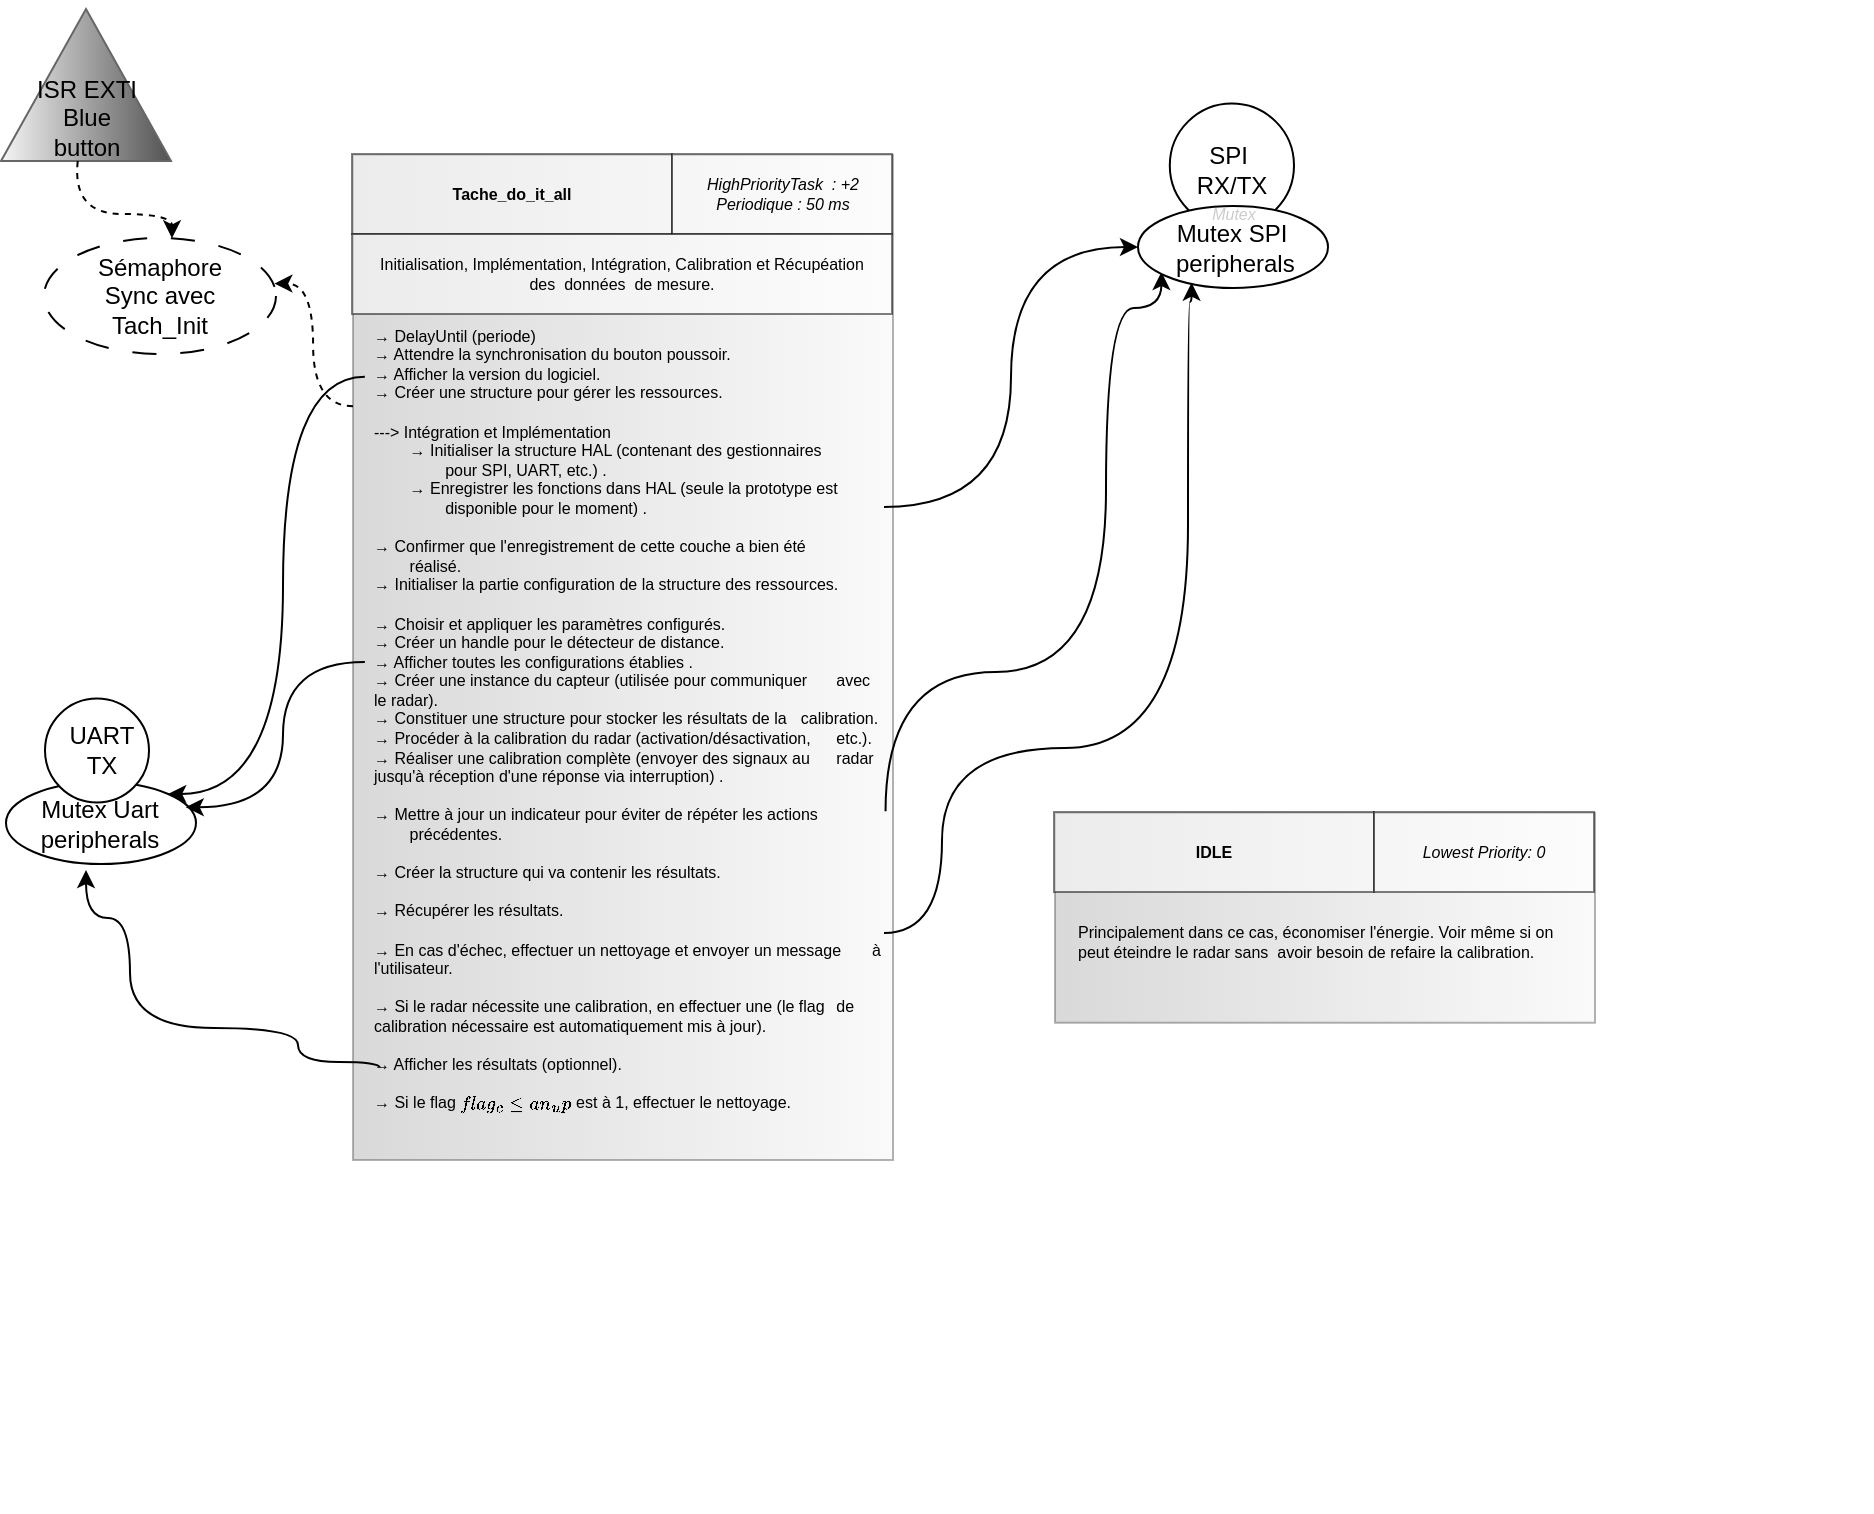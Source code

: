 <mxfile version="24.7.1" type="device">
  <diagram name="Page-1" id="_XaWUZJR-fGK3nn1YfSq">
    <mxGraphModel dx="1016" dy="586" grid="0" gridSize="11" guides="1" tooltips="1" connect="1" arrows="1" fold="1" page="1" pageScale="1" pageWidth="1575" pageHeight="1181" background="none" math="0" shadow="0">
      <root>
        <mxCell id="0" />
        <mxCell id="1" parent="0" />
        <mxCell id="iNIKSlCeTffmkkqBcu6M-24" value="" style="group;align=left;fontSize=8;fontColor=#000000;opacity=50;" parent="1" vertex="1" connectable="0">
          <mxGeometry x="225" y="134" width="807" height="604" as="geometry" />
        </mxCell>
        <mxCell id="iNIKSlCeTffmkkqBcu6M-25" value="" style="rounded=0;whiteSpace=wrap;html=1;rotation=90;fontSize=8;opacity=50;fillColor=#f5f5f5;gradientColor=#b3b3b3;strokeColor=#666666;" parent="iNIKSlCeTffmkkqBcu6M-24" vertex="1">
          <mxGeometry x="-68.75" y="116.75" width="502.5" height="270" as="geometry" />
        </mxCell>
        <mxCell id="iNIKSlCeTffmkkqBcu6M-26" value="" style="rounded=0;whiteSpace=wrap;html=1;fontSize=8;fontColor=#000000;opacity=50;" parent="iNIKSlCeTffmkkqBcu6M-24" vertex="1">
          <mxGeometry x="47" width="160" height="40" as="geometry" />
        </mxCell>
        <mxCell id="iNIKSlCeTffmkkqBcu6M-27" value="" style="rounded=0;whiteSpace=wrap;html=1;fontSize=8;fontColor=#000000;opacity=50;" parent="iNIKSlCeTffmkkqBcu6M-24" vertex="1">
          <mxGeometry x="207" width="110" height="40" as="geometry" />
        </mxCell>
        <mxCell id="iNIKSlCeTffmkkqBcu6M-28" value="" style="rounded=0;whiteSpace=wrap;html=1;fontSize=8;fontColor=#000000;opacity=50;" parent="iNIKSlCeTffmkkqBcu6M-24" vertex="1">
          <mxGeometry x="47" y="40" width="270" height="40" as="geometry" />
        </mxCell>
        <mxCell id="iNIKSlCeTffmkkqBcu6M-29" value="&lt;div&gt;Tache_do_it_all&lt;/div&gt;" style="text;html=1;strokeColor=none;fillColor=none;align=center;verticalAlign=middle;whiteSpace=wrap;rounded=0;fontStyle=1;fontSize=8;fontColor=#000000;opacity=50;" parent="iNIKSlCeTffmkkqBcu6M-24" vertex="1">
          <mxGeometry x="57" y="10" width="140" height="20" as="geometry" />
        </mxCell>
        <mxCell id="iNIKSlCeTffmkkqBcu6M-31" value="Initialisation, Implémentation, Intégration, Calibration et Récupéation des&amp;nbsp; données&amp;nbsp; de mesure." style="text;html=1;strokeColor=none;fillColor=none;align=center;verticalAlign=middle;whiteSpace=wrap;rounded=0;fontSize=8;fontColor=#000000;opacity=50;" parent="iNIKSlCeTffmkkqBcu6M-24" vertex="1">
          <mxGeometry x="57" y="50" width="250" height="20" as="geometry" />
        </mxCell>
        <mxCell id="iNIKSlCeTffmkkqBcu6M-32" value="&lt;br&gt;&lt;div&gt;→ DelayUntil (periode)&lt;/div&gt;&lt;div&gt;→ Attendre la synchronisation du bouton poussoir.&lt;/div&gt;→ Afficher la version du logiciel.&amp;nbsp; &lt;br&gt;→ Créer une structure pour gérer les ressources.&amp;nbsp; &lt;br&gt;&lt;br&gt;---&amp;gt; Intégration et Implémentation&amp;nbsp;&amp;nbsp; &lt;br&gt;&lt;span style=&quot;white-space: pre;&quot;&gt;&#x9;&lt;/span&gt;→ Initialiser la structure HAL (contenant des gestionnaires &lt;span style=&quot;white-space: pre;&quot;&gt;&#x9;&lt;/span&gt;&lt;span style=&quot;white-space: pre;&quot;&gt;&#x9;&lt;/span&gt;pour SPI, UART, etc.) . &lt;br&gt;&lt;span style=&quot;white-space: pre;&quot;&gt;&#x9;&lt;/span&gt;→ Enregistrer les fonctions dans HAL (seule la prototype est &lt;span style=&quot;white-space: pre;&quot;&gt;&#x9;&lt;/span&gt;&lt;span style=&quot;white-space: pre;&quot;&gt;&#x9;&lt;/span&gt;disponible pour le moment) . &lt;br&gt;&lt;br&gt;→ Confirmer que l&#39;enregistrement de cette couche a bien été &lt;span style=&quot;white-space: pre;&quot;&gt;&#x9;&lt;/span&gt;réalisé.&lt;br&gt;→ Initialiser la partie configuration de la structure des ressources.&amp;nbsp; &lt;br&gt;&lt;br&gt;→ Choisir et appliquer les paramètres configurés.&amp;nbsp; &lt;br&gt;→ Créer un handle pour le détecteur de distance.&amp;nbsp; &lt;br&gt;→ Afficher toutes les configurations établies . &lt;br&gt;→ Créer une instance du capteur (utilisée pour communiquer &lt;span style=&quot;white-space: pre;&quot;&gt;&#x9;&lt;/span&gt;avec le radar).&amp;nbsp; &lt;br&gt;→ Constituer une structure pour stocker les résultats de la &lt;span style=&quot;white-space: pre;&quot;&gt;&#x9;&lt;/span&gt;calibration.&amp;nbsp; &lt;br&gt;→ Procéder à la calibration du radar (activation/désactivation, &lt;span style=&quot;white-space: pre;&quot;&gt;&#x9;&lt;/span&gt;etc.).&amp;nbsp; &lt;br&gt;&lt;div&gt;→ Réaliser une calibration complète (envoyer des signaux au &lt;span style=&quot;white-space: pre;&quot;&gt;&#x9;&lt;/span&gt;radar jusqu&#39;à réception d&#39;une réponse via interruption) .&amp;nbsp;&lt;/div&gt;&lt;div&gt;&lt;br&gt;&lt;/div&gt;&lt;div&gt;→ Mettre à jour un indicateur pour éviter de répéter les actions &lt;span style=&quot;white-space: pre;&quot;&gt;&#x9;&lt;/span&gt;précédentes.&lt;br&gt;&lt;div&gt;&lt;br&gt;&lt;/div&gt;→ Créer la structure qui va contenir les résultats.&lt;br&gt;&lt;br&gt;→ Récupérer les résultats.&lt;br&gt;&lt;br&gt;→ En cas d&#39;échec, effectuer un nettoyage et envoyer un message &lt;span style=&quot;white-space: pre;&quot;&gt;&#x9;&lt;/span&gt;à l&#39;utilisateur.&lt;br&gt;&lt;br&gt;→ Si le radar nécessite une calibration, en effectuer une (le flag &lt;span style=&quot;white-space: pre;&quot;&gt;&#x9;&lt;/span&gt;de calibration nécessaire est automatiquement mis à jour).&lt;br&gt;&lt;br&gt;→ Afficher les résultats (optionnel).&lt;/div&gt;&lt;div&gt;&lt;br&gt;&lt;/div&gt;&lt;div&gt;→ Si le flag `flag_clean_up` est à 1, effectuer le nettoyage. &lt;br&gt;&lt;/div&gt;&lt;div&gt;&lt;br&gt;&lt;/div&gt;" style="text;html=1;strokeColor=none;fillColor=none;align=left;verticalAlign=top;whiteSpace=wrap;rounded=0;fontSize=8;fontColor=#000000;opacity=50;" parent="iNIKSlCeTffmkkqBcu6M-24" vertex="1">
          <mxGeometry x="56" y="70" width="257" height="426" as="geometry" />
        </mxCell>
        <mxCell id="rJUQ3ZsMuLbyTwODrXUA-103" value="&lt;div&gt;HighPriorityTask&amp;nbsp; : +2&lt;/div&gt;&lt;div&gt;Periodique : 50 ms &lt;br&gt;&lt;/div&gt;" style="text;html=1;strokeColor=none;fillColor=none;align=center;verticalAlign=middle;whiteSpace=wrap;rounded=0;fontStyle=2;fontSize=8;fontColor=#000000;opacity=50;" vertex="1" parent="iNIKSlCeTffmkkqBcu6M-24">
          <mxGeometry x="219.5" y="10" width="85" height="20" as="geometry" />
        </mxCell>
        <mxCell id="rJUQ3ZsMuLbyTwODrXUA-49" value="" style="group;align=left;fontSize=8;fontColor=#000000;opacity=50;" vertex="1" connectable="0" parent="iNIKSlCeTffmkkqBcu6M-24">
          <mxGeometry x="351" y="329" width="362" height="350" as="geometry" />
        </mxCell>
        <mxCell id="rJUQ3ZsMuLbyTwODrXUA-50" value="" style="rounded=0;whiteSpace=wrap;html=1;rotation=90;fontSize=8;opacity=50;fillColor=#f5f5f5;gradientColor=#b3b3b3;strokeColor=#666666;" vertex="1" parent="rJUQ3ZsMuLbyTwODrXUA-49">
          <mxGeometry x="130.07" y="-82.06" width="104.87" height="270" as="geometry" />
        </mxCell>
        <mxCell id="rJUQ3ZsMuLbyTwODrXUA-51" value="" style="rounded=0;whiteSpace=wrap;html=1;fontSize=8;fontColor=#000000;opacity=50;" vertex="1" parent="rJUQ3ZsMuLbyTwODrXUA-49">
          <mxGeometry x="47" width="160" height="40" as="geometry" />
        </mxCell>
        <mxCell id="rJUQ3ZsMuLbyTwODrXUA-52" value="" style="rounded=0;whiteSpace=wrap;html=1;fontSize=8;fontColor=#000000;opacity=50;" vertex="1" parent="rJUQ3ZsMuLbyTwODrXUA-49">
          <mxGeometry x="207" width="110" height="40" as="geometry" />
        </mxCell>
        <mxCell id="rJUQ3ZsMuLbyTwODrXUA-54" value="IDLE" style="text;html=1;strokeColor=none;fillColor=none;align=center;verticalAlign=middle;whiteSpace=wrap;rounded=0;fontStyle=1;fontSize=8;fontColor=#000000;opacity=50;" vertex="1" parent="rJUQ3ZsMuLbyTwODrXUA-49">
          <mxGeometry x="57" y="10" width="140" height="20" as="geometry" />
        </mxCell>
        <mxCell id="rJUQ3ZsMuLbyTwODrXUA-55" value="Lowest Priority: 0" style="text;html=1;strokeColor=none;fillColor=none;align=center;verticalAlign=middle;whiteSpace=wrap;rounded=0;fontStyle=2;fontSize=8;fontColor=#000000;opacity=50;" vertex="1" parent="rJUQ3ZsMuLbyTwODrXUA-49">
          <mxGeometry x="217" y="10" width="90" height="20" as="geometry" />
        </mxCell>
        <mxCell id="rJUQ3ZsMuLbyTwODrXUA-57" value="Principalement dans ce cas, économiser l&#39;énergie. Voir même si on peut éteindre le radar sans&amp;nbsp; avoir besoin de refaire la calibration." style="text;html=1;strokeColor=none;fillColor=none;align=left;verticalAlign=top;whiteSpace=wrap;rounded=0;fontSize=8;fontColor=#000000;opacity=50;" vertex="1" parent="rJUQ3ZsMuLbyTwODrXUA-49">
          <mxGeometry x="57" y="49" width="250" height="144" as="geometry" />
        </mxCell>
        <mxCell id="rJUQ3ZsMuLbyTwODrXUA-112" style="edgeStyle=orthogonalEdgeStyle;rounded=0;orthogonalLoop=1;jettySize=auto;html=1;exitX=1.003;exitY=0.607;exitDx=0;exitDy=0;entryX=0;entryY=1;entryDx=0;entryDy=0;exitPerimeter=0;curved=1;" edge="1" parent="iNIKSlCeTffmkkqBcu6M-24" source="iNIKSlCeTffmkkqBcu6M-32">
          <mxGeometry relative="1" as="geometry">
            <mxPoint x="310.002" y="304.104" as="sourcePoint" />
            <mxPoint x="451.722" y="59.0" as="targetPoint" />
            <Array as="points">
              <mxPoint x="314" y="259" />
              <mxPoint x="424" y="259" />
              <mxPoint x="424" y="77" />
              <mxPoint x="452" y="77" />
            </Array>
          </mxGeometry>
        </mxCell>
        <mxCell id="rJUQ3ZsMuLbyTwODrXUA-4" value="" style="group" vertex="1" connectable="0" parent="1">
          <mxGeometry x="101" y="57" width="76" height="85" as="geometry" />
        </mxCell>
        <mxCell id="rJUQ3ZsMuLbyTwODrXUA-5" value="" style="triangle;whiteSpace=wrap;html=1;align=left;rotation=-90;fillColor=#f5f5f5;gradientColor=#525252;strokeColor=#666666;" vertex="1" parent="rJUQ3ZsMuLbyTwODrXUA-4">
          <mxGeometry width="76" height="85" as="geometry" />
        </mxCell>
        <mxCell id="rJUQ3ZsMuLbyTwODrXUA-6" value="&lt;div&gt;ISR EXTI &lt;br&gt;&lt;/div&gt;&lt;div&gt;Blue button&lt;br&gt;&lt;/div&gt;" style="text;html=1;strokeColor=none;fillColor=none;align=center;verticalAlign=middle;whiteSpace=wrap;rounded=0;" vertex="1" parent="rJUQ3ZsMuLbyTwODrXUA-4">
          <mxGeometry x="9.5" y="50.15" width="57" height="17" as="geometry" />
        </mxCell>
        <mxCell id="rJUQ3ZsMuLbyTwODrXUA-10" value="" style="group;dashed=1;dashPattern=8 8;" vertex="1" connectable="0" parent="1">
          <mxGeometry x="118" y="176" width="116" height="58" as="geometry" />
        </mxCell>
        <mxCell id="rJUQ3ZsMuLbyTwODrXUA-11" value="" style="ellipse;whiteSpace=wrap;html=1;align=left;dashed=1;dashPattern=12 12;" vertex="1" parent="rJUQ3ZsMuLbyTwODrXUA-10">
          <mxGeometry width="116" height="58.0" as="geometry" />
        </mxCell>
        <mxCell id="rJUQ3ZsMuLbyTwODrXUA-12" value="&lt;div&gt;Sémaphore &lt;br&gt;&lt;/div&gt;&lt;div&gt;Sync avec Tach_Init&lt;br&gt;&lt;/div&gt;" style="text;html=1;strokeColor=none;fillColor=none;align=center;verticalAlign=middle;whiteSpace=wrap;rounded=0;" vertex="1" parent="rJUQ3ZsMuLbyTwODrXUA-10">
          <mxGeometry x="8.923" y="19.333" width="98.154" height="19.333" as="geometry" />
        </mxCell>
        <mxCell id="rJUQ3ZsMuLbyTwODrXUA-58" value="" style="group" vertex="1" connectable="0" parent="1">
          <mxGeometry x="671" y="98" width="72" height="78" as="geometry" />
        </mxCell>
        <mxCell id="rJUQ3ZsMuLbyTwODrXUA-59" value="" style="ellipse;whiteSpace=wrap;html=1;aspect=fixed;align=left;" vertex="1" parent="rJUQ3ZsMuLbyTwODrXUA-58">
          <mxGeometry x="9.9" y="10.725" width="62.1" height="62.1" as="geometry" />
        </mxCell>
        <mxCell id="rJUQ3ZsMuLbyTwODrXUA-60" value="SPI&amp;nbsp; RX/TX " style="text;html=1;strokeColor=none;fillColor=none;align=center;verticalAlign=middle;whiteSpace=wrap;rounded=0;" vertex="1" parent="rJUQ3ZsMuLbyTwODrXUA-58">
          <mxGeometry x="13.95" y="24.863" width="54" height="39" as="geometry" />
        </mxCell>
        <mxCell id="rJUQ3ZsMuLbyTwODrXUA-71" value="" style="edgeStyle=orthogonalEdgeStyle;rounded=0;orthogonalLoop=1;jettySize=auto;html=1;curved=1;dashed=1;" edge="1" parent="1" source="rJUQ3ZsMuLbyTwODrXUA-5" target="rJUQ3ZsMuLbyTwODrXUA-11">
          <mxGeometry relative="1" as="geometry">
            <Array as="points">
              <mxPoint x="132" y="164" />
              <mxPoint x="182" y="164" />
            </Array>
          </mxGeometry>
        </mxCell>
        <mxCell id="rJUQ3ZsMuLbyTwODrXUA-72" style="edgeStyle=orthogonalEdgeStyle;rounded=0;orthogonalLoop=1;jettySize=auto;html=1;exitX=0.25;exitY=1;exitDx=0;exitDy=0;entryX=0.993;entryY=0.393;entryDx=0;entryDy=0;entryPerimeter=0;curved=1;dashed=1;" edge="1" parent="1" source="iNIKSlCeTffmkkqBcu6M-25" target="rJUQ3ZsMuLbyTwODrXUA-11">
          <mxGeometry relative="1" as="geometry" />
        </mxCell>
        <mxCell id="rJUQ3ZsMuLbyTwODrXUA-73" value="" style="group" vertex="1" connectable="0" parent="1">
          <mxGeometry x="99" y="448" width="95" height="41" as="geometry" />
        </mxCell>
        <mxCell id="rJUQ3ZsMuLbyTwODrXUA-74" value="" style="group" vertex="1" connectable="0" parent="rJUQ3ZsMuLbyTwODrXUA-73">
          <mxGeometry width="95" height="41" as="geometry" />
        </mxCell>
        <mxCell id="rJUQ3ZsMuLbyTwODrXUA-75" value="" style="ellipse;whiteSpace=wrap;html=1;align=left;" vertex="1" parent="rJUQ3ZsMuLbyTwODrXUA-74">
          <mxGeometry width="95" height="41" as="geometry" />
        </mxCell>
        <mxCell id="rJUQ3ZsMuLbyTwODrXUA-76" value="Mutex Uart peripherals " style="text;html=1;strokeColor=none;fillColor=none;align=center;verticalAlign=middle;whiteSpace=wrap;rounded=0;" vertex="1" parent="rJUQ3ZsMuLbyTwODrXUA-74">
          <mxGeometry x="7.308" y="13.667" width="80.385" height="13.667" as="geometry" />
        </mxCell>
        <mxCell id="rJUQ3ZsMuLbyTwODrXUA-77" value="&lt;font style=&quot;font-size: 8px&quot; color=&quot;#cccccc&quot;&gt;&lt;i&gt;Mutex&lt;/i&gt;&lt;/font&gt;" style="text;html=1;strokeColor=none;fillColor=none;align=center;verticalAlign=middle;whiteSpace=wrap;rounded=0;dropTarget=0;connectable=0;" vertex="1" parent="rJUQ3ZsMuLbyTwODrXUA-74">
          <mxGeometry x="25.577" y="-3.417" width="43.846" height="13.667" as="geometry" />
        </mxCell>
        <mxCell id="rJUQ3ZsMuLbyTwODrXUA-61" value="" style="group" vertex="1" connectable="0" parent="rJUQ3ZsMuLbyTwODrXUA-74">
          <mxGeometry x="19.5" y="-41.75" width="56" height="52" as="geometry" />
        </mxCell>
        <mxCell id="rJUQ3ZsMuLbyTwODrXUA-62" value="" style="ellipse;whiteSpace=wrap;html=1;aspect=fixed;align=left;" vertex="1" parent="rJUQ3ZsMuLbyTwODrXUA-61">
          <mxGeometry width="52" height="52" as="geometry" />
        </mxCell>
        <mxCell id="rJUQ3ZsMuLbyTwODrXUA-63" value="&lt;div&gt;UART&lt;/div&gt;&lt;div&gt;TX&lt;br&gt;&lt;/div&gt;" style="text;html=1;strokeColor=none;fillColor=none;align=center;verticalAlign=middle;whiteSpace=wrap;rounded=0;" vertex="1" parent="rJUQ3ZsMuLbyTwODrXUA-61">
          <mxGeometry x="7" y="13" width="42" height="26" as="geometry" />
        </mxCell>
        <mxCell id="rJUQ3ZsMuLbyTwODrXUA-79" value="" style="group" vertex="1" connectable="0" parent="1">
          <mxGeometry x="665" y="160" width="95" height="41" as="geometry" />
        </mxCell>
        <mxCell id="rJUQ3ZsMuLbyTwODrXUA-80" value="" style="group" vertex="1" connectable="0" parent="rJUQ3ZsMuLbyTwODrXUA-79">
          <mxGeometry width="95" height="41" as="geometry" />
        </mxCell>
        <mxCell id="rJUQ3ZsMuLbyTwODrXUA-81" value="" style="ellipse;whiteSpace=wrap;html=1;align=left;" vertex="1" parent="rJUQ3ZsMuLbyTwODrXUA-80">
          <mxGeometry width="95" height="41" as="geometry" />
        </mxCell>
        <mxCell id="rJUQ3ZsMuLbyTwODrXUA-82" value="&lt;div&gt;Mutex SPI&lt;/div&gt;&lt;div&gt;&amp;nbsp;peripherals &lt;/div&gt;" style="text;html=1;strokeColor=none;fillColor=none;align=center;verticalAlign=middle;whiteSpace=wrap;rounded=0;" vertex="1" parent="rJUQ3ZsMuLbyTwODrXUA-80">
          <mxGeometry x="7.308" y="13.667" width="80.385" height="13.667" as="geometry" />
        </mxCell>
        <mxCell id="rJUQ3ZsMuLbyTwODrXUA-83" value="&lt;font style=&quot;font-size: 8px&quot; color=&quot;#cccccc&quot;&gt;&lt;i&gt;Mutex&lt;/i&gt;&lt;/font&gt;" style="text;html=1;strokeColor=none;fillColor=none;align=center;verticalAlign=middle;whiteSpace=wrap;rounded=0;dropTarget=0;connectable=0;" vertex="1" parent="rJUQ3ZsMuLbyTwODrXUA-80">
          <mxGeometry x="25.577" y="-3.417" width="43.846" height="13.667" as="geometry" />
        </mxCell>
        <mxCell id="rJUQ3ZsMuLbyTwODrXUA-94" style="edgeStyle=orthogonalEdgeStyle;rounded=0;orthogonalLoop=1;jettySize=auto;html=1;exitX=1;exitY=0.25;exitDx=0;exitDy=0;entryX=0;entryY=0.5;entryDx=0;entryDy=0;curved=1;" edge="1" parent="1" source="iNIKSlCeTffmkkqBcu6M-32" target="rJUQ3ZsMuLbyTwODrXUA-81">
          <mxGeometry relative="1" as="geometry" />
        </mxCell>
        <mxCell id="rJUQ3ZsMuLbyTwODrXUA-108" style="edgeStyle=orthogonalEdgeStyle;rounded=0;orthogonalLoop=1;jettySize=auto;html=1;exitX=0.019;exitY=0.908;exitDx=0;exitDy=0;exitPerimeter=0;curved=1;" edge="1" parent="1" source="iNIKSlCeTffmkkqBcu6M-32">
          <mxGeometry relative="1" as="geometry">
            <mxPoint x="139" y="492" as="targetPoint" />
            <Array as="points">
              <mxPoint x="245" y="588" />
              <mxPoint x="245" y="571" />
              <mxPoint x="161" y="571" />
              <mxPoint x="161" y="516" />
              <mxPoint x="139" y="516" />
            </Array>
          </mxGeometry>
        </mxCell>
        <mxCell id="rJUQ3ZsMuLbyTwODrXUA-109" style="edgeStyle=orthogonalEdgeStyle;rounded=0;orthogonalLoop=1;jettySize=auto;html=1;exitX=-0.01;exitY=0.097;exitDx=0;exitDy=0;entryX=1;entryY=0;entryDx=0;entryDy=0;exitPerimeter=0;curved=1;" edge="1" parent="1" source="iNIKSlCeTffmkkqBcu6M-32" target="rJUQ3ZsMuLbyTwODrXUA-75">
          <mxGeometry relative="1" as="geometry" />
        </mxCell>
        <mxCell id="rJUQ3ZsMuLbyTwODrXUA-110" style="edgeStyle=orthogonalEdgeStyle;rounded=0;orthogonalLoop=1;jettySize=auto;html=1;exitX=-0.01;exitY=0.432;exitDx=0;exitDy=0;entryX=0.946;entryY=0.308;entryDx=0;entryDy=0;entryPerimeter=0;exitPerimeter=0;curved=1;" edge="1" parent="1" source="iNIKSlCeTffmkkqBcu6M-32" target="rJUQ3ZsMuLbyTwODrXUA-75">
          <mxGeometry relative="1" as="geometry" />
        </mxCell>
        <mxCell id="rJUQ3ZsMuLbyTwODrXUA-111" style="edgeStyle=orthogonalEdgeStyle;rounded=0;orthogonalLoop=1;jettySize=auto;html=1;exitX=1;exitY=0.75;exitDx=0;exitDy=0;curved=1;entryX=0.282;entryY=0.935;entryDx=0;entryDy=0;entryPerimeter=0;" edge="1" parent="1" source="iNIKSlCeTffmkkqBcu6M-32" target="rJUQ3ZsMuLbyTwODrXUA-81">
          <mxGeometry relative="1" as="geometry">
            <mxPoint x="707.478" y="207.913" as="targetPoint" />
            <Array as="points">
              <mxPoint x="567" y="523" />
              <mxPoint x="567" y="431" />
              <mxPoint x="690" y="431" />
              <mxPoint x="690" y="208" />
              <mxPoint x="692" y="208" />
            </Array>
          </mxGeometry>
        </mxCell>
      </root>
    </mxGraphModel>
  </diagram>
</mxfile>
